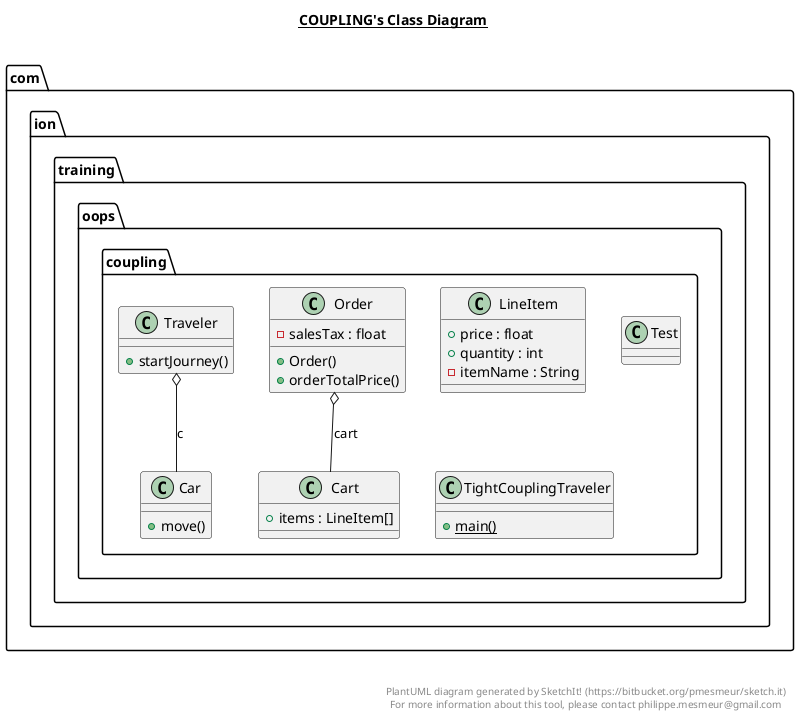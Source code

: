 @startuml

title __COUPLING's Class Diagram__\n

  namespace com.ion.training.oops.coupling {
    class com.ion.training.oops.coupling.Car {
        + move()
    }
  }
  

  namespace com.ion.training.oops.coupling {
    class com.ion.training.oops.coupling.Cart {
        + items : LineItem[]
    }
  }
  

  namespace com.ion.training.oops.coupling {
    class com.ion.training.oops.coupling.LineItem {
        + price : float
        + quantity : int
        - itemName : String
    }
  }
  

  namespace com.ion.training.oops.coupling {
    class com.ion.training.oops.coupling.Order {
        - salesTax : float
        + Order()
        + orderTotalPrice()
    }
  }
  

  namespace com.ion.training.oops.coupling {
    class com.ion.training.oops.coupling.Test {
    }
  }
  

  namespace com.ion.training.oops.coupling {
    class com.ion.training.oops.coupling.TightCouplingTraveler {
        {static} + main()
    }
  }
  

  namespace com.ion.training.oops.coupling {
    class com.ion.training.oops.coupling.Traveler {
        + startJourney()
    }
  }
  

  com.ion.training.oops.coupling.Order o-- com.ion.training.oops.coupling.Cart : cart
  com.ion.training.oops.coupling.Traveler o-- com.ion.training.oops.coupling.Car : c


right footer


PlantUML diagram generated by SketchIt! (https://bitbucket.org/pmesmeur/sketch.it)
For more information about this tool, please contact philippe.mesmeur@gmail.com
endfooter

@enduml

